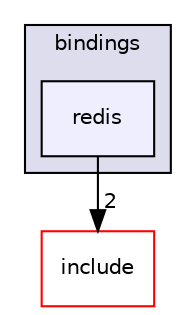 digraph "src/bindings/redis" {
  compound=true
  node [ fontsize="10", fontname="Helvetica"];
  edge [ labelfontsize="10", labelfontname="Helvetica"];
  subgraph clusterdir_ea91a2a72b7cbbf988d2bd2cd1d23e49 {
    graph [ bgcolor="#ddddee", pencolor="black", label="bindings" fontname="Helvetica", fontsize="10", URL="dir_ea91a2a72b7cbbf988d2bd2cd1d23e49.html"]
  dir_00338e0f7df6968f1e8e988e88119722 [shape=box, label="redis", style="filled", fillcolor="#eeeeff", pencolor="black", URL="dir_00338e0f7df6968f1e8e988e88119722.html"];
  }
  dir_d44c64559bbebec7f509842c48db8b23 [shape=box label="include" fillcolor="white" style="filled" color="red" URL="dir_d44c64559bbebec7f509842c48db8b23.html"];
  dir_00338e0f7df6968f1e8e988e88119722->dir_d44c64559bbebec7f509842c48db8b23 [headlabel="2", labeldistance=1.5 headhref="dir_000012_000001.html"];
}
